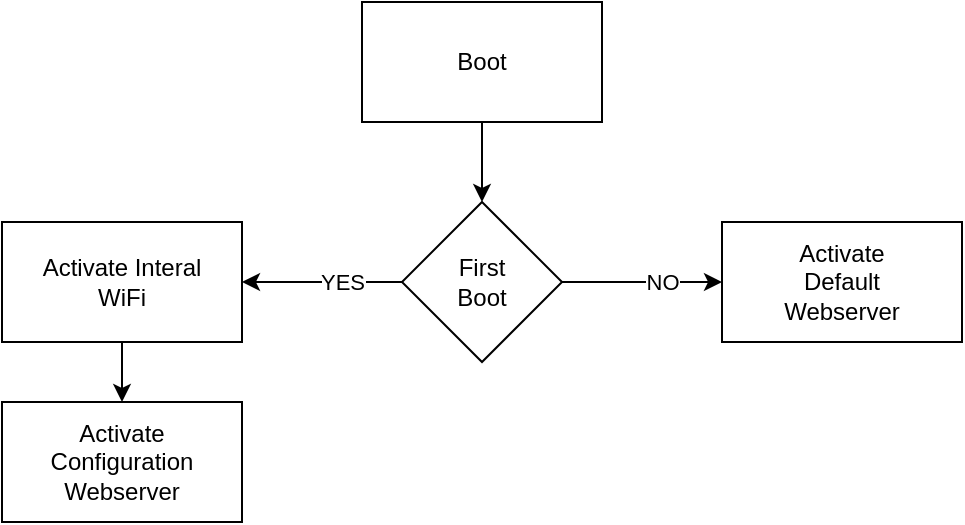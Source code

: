 <mxfile version="14.7.4" type="embed"><diagram id="t9z2vsfylgBmXTo2SbyW" name="Page-1"><mxGraphModel dx="625" dy="439" grid="1" gridSize="10" guides="1" tooltips="1" connect="1" arrows="1" fold="1" page="1" pageScale="1" pageWidth="850" pageHeight="1100" math="0" shadow="0"><root><mxCell id="0"/><mxCell id="1" parent="0"/><mxCell id="6" value="Boot" style="rounded=0;whiteSpace=wrap;html=1;" vertex="1" parent="1"><mxGeometry x="260" y="40" width="120" height="60" as="geometry"/></mxCell><mxCell id="29" style="edgeStyle=orthogonalEdgeStyle;rounded=0;orthogonalLoop=1;jettySize=auto;html=1;exitX=1;exitY=0.5;exitDx=0;exitDy=0;entryX=0;entryY=0.5;entryDx=0;entryDy=0;" edge="1" parent="1" source="7" target="9"><mxGeometry relative="1" as="geometry"/></mxCell><mxCell id="31" value="NO" style="edgeLabel;html=1;align=center;verticalAlign=middle;resizable=0;points=[];" vertex="1" connectable="0" parent="29"><mxGeometry x="-0.269" y="2" relative="1" as="geometry"><mxPoint x="21" y="2" as="offset"/></mxGeometry></mxCell><mxCell id="7" value="First&lt;br&gt;Boot" style="rhombus;whiteSpace=wrap;html=1;" vertex="1" parent="1"><mxGeometry x="280" y="140" width="80" height="80" as="geometry"/></mxCell><mxCell id="8" value="Activate&lt;br&gt;Configuration&lt;br&gt;Webserver" style="rounded=0;whiteSpace=wrap;html=1;" vertex="1" parent="1"><mxGeometry x="80" y="240" width="120" height="60" as="geometry"/></mxCell><mxCell id="9" value="Activate&lt;br&gt;Default&lt;br&gt;Webserver" style="rounded=0;whiteSpace=wrap;html=1;" vertex="1" parent="1"><mxGeometry x="440" y="150" width="120" height="60" as="geometry"/></mxCell><mxCell id="10" value="" style="endArrow=classic;html=1;entryX=0.5;entryY=0;entryDx=0;entryDy=0;exitX=0.5;exitY=1;exitDx=0;exitDy=0;" edge="1" parent="1" source="6" target="7"><mxGeometry width="50" height="50" relative="1" as="geometry"><mxPoint x="290" y="220" as="sourcePoint"/><mxPoint x="340" y="170" as="targetPoint"/></mxGeometry></mxCell><mxCell id="21" style="edgeStyle=orthogonalEdgeStyle;rounded=0;orthogonalLoop=1;jettySize=auto;html=1;exitX=0.5;exitY=1;exitDx=0;exitDy=0;entryX=0.5;entryY=0;entryDx=0;entryDy=0;" edge="1" parent="1" source="16" target="8"><mxGeometry relative="1" as="geometry"/></mxCell><mxCell id="16" value="Activate Interal&lt;br&gt;WiFi" style="rounded=0;whiteSpace=wrap;html=1;" vertex="1" parent="1"><mxGeometry x="80" y="150" width="120" height="60" as="geometry"/></mxCell><mxCell id="26" value="" style="endArrow=classic;html=1;exitX=0;exitY=0.5;exitDx=0;exitDy=0;entryX=1;entryY=0.5;entryDx=0;entryDy=0;" edge="1" parent="1" source="7" target="16"><mxGeometry relative="1" as="geometry"><mxPoint x="320" y="240" as="sourcePoint"/><mxPoint x="420" y="240" as="targetPoint"/></mxGeometry></mxCell><mxCell id="27" value="YES" style="edgeLabel;resizable=0;html=1;align=center;verticalAlign=middle;" connectable="0" vertex="1" parent="26"><mxGeometry relative="1" as="geometry"><mxPoint x="10" as="offset"/></mxGeometry></mxCell></root></mxGraphModel></diagram></mxfile>